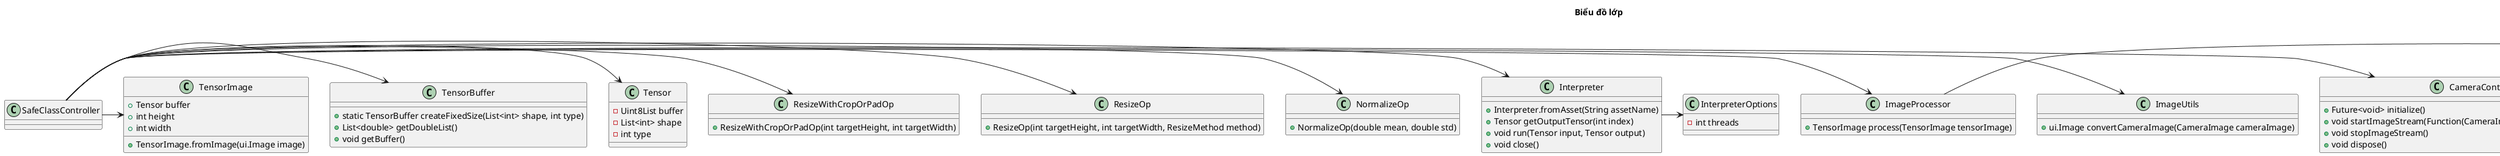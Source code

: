 @startuml Biểu đồ lớp
title Biểu đồ lớp

class CameraController {
  + Future<void> initialize()
  + void startImageStream(Function(CameraImage image) onImageAvailable)
  + void stopImageStream()
  + void dispose()
}

class ImageUtils {
  + ui.Image convertCameraImage(CameraImage cameraImage)
}

class ImageProcessor {
  + TensorImage process(TensorImage tensorImage)
}

class ImageProcessorBuilder {
  + ImageProcessorBuilder add(ImageProcessorOp op)
}

class Interpreter {
  + Interpreter.fromAsset(String assetName)
  + Tensor getOutputTensor(int index)
  + void run(Tensor input, Tensor output)
  + void close()
}

class InterpreterOptions {
  - int threads
}

class NormalizeOp {
  + NormalizeOp(double mean, double std)
}

class ResizeOp {
  + ResizeOp(int targetHeight, int targetWidth, ResizeMethod method)
}

class ResizeWithCropOrPadOp {
  + ResizeWithCropOrPadOp(int targetHeight, int targetWidth)
}

class Tensor {
  - Uint8List buffer
  - List<int> shape
  - int type
}

class TensorBuffer {
  + static TensorBuffer createFixedSize(List<int> shape, int type)
  + List<double> getDoubleList()
  + void getBuffer()
}

class TensorImage {
  + TensorImage.fromImage(ui.Image image)
  + Tensor buffer
  + int height
  + int width
}

enum ResizeMethod {
  NEAREST_NEIGHBOUR
}

interface ImageProcessorOp {
  + TensorImage process(TensorImage input)
}

SafeClassController -> CameraController
SafeClassController -> ImageUtils
SafeClassController -> ImageProcessor
SafeClassController -> Interpreter
SafeClassController -> NormalizeOp
SafeClassController -> ResizeOp
SafeClassController -> ResizeWithCropOrPadOp
SafeClassController -> Tensor
SafeClassController -> TensorBuffer
SafeClassController -> TensorImage
ImageProcessorBuilder -> ImageProcessorOp
ImageProcessor -> ImageProcessorOp
Interpreter -> InterpreterOptions
@enduml
